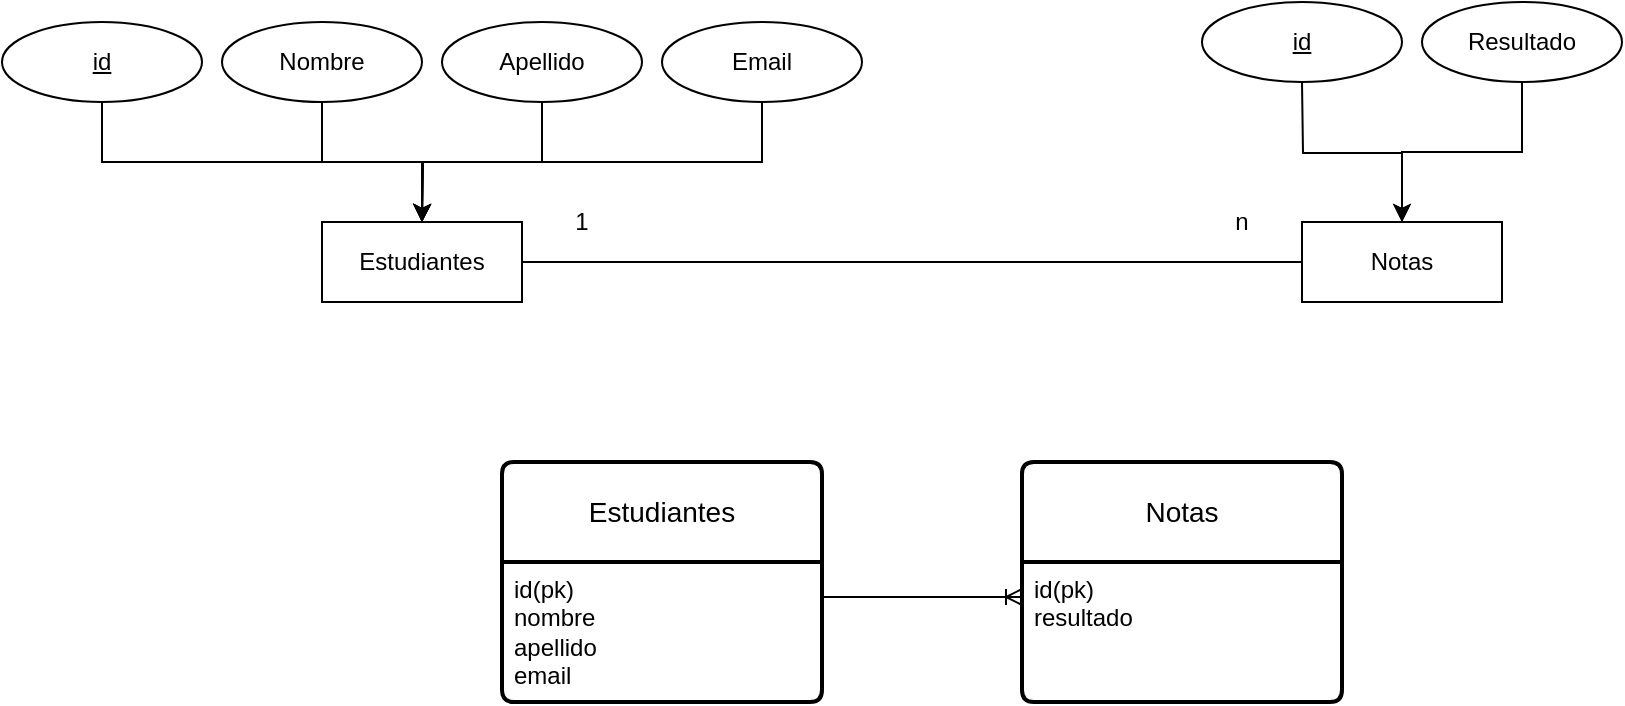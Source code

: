 <mxfile version="24.4.0" type="device">
  <diagram name="Página-1" id="A0cofdBtf97Znwi_uLI7">
    <mxGraphModel dx="1773" dy="434" grid="1" gridSize="10" guides="1" tooltips="1" connect="1" arrows="1" fold="1" page="1" pageScale="1" pageWidth="827" pageHeight="1169" math="0" shadow="0">
      <root>
        <mxCell id="0" />
        <mxCell id="1" parent="0" />
        <mxCell id="8uUuLdmeqzV3J3hKmfhI-1" value="Estudiantes" style="whiteSpace=wrap;html=1;align=center;" vertex="1" parent="1">
          <mxGeometry x="130" y="230" width="100" height="40" as="geometry" />
        </mxCell>
        <mxCell id="8uUuLdmeqzV3J3hKmfhI-2" value="Notas" style="whiteSpace=wrap;html=1;align=center;" vertex="1" parent="1">
          <mxGeometry x="620" y="230" width="100" height="40" as="geometry" />
        </mxCell>
        <mxCell id="8uUuLdmeqzV3J3hKmfhI-10" style="edgeStyle=orthogonalEdgeStyle;rounded=0;orthogonalLoop=1;jettySize=auto;html=1;exitX=0.5;exitY=1;exitDx=0;exitDy=0;" edge="1" parent="1" source="8uUuLdmeqzV3J3hKmfhI-3" target="8uUuLdmeqzV3J3hKmfhI-1">
          <mxGeometry relative="1" as="geometry" />
        </mxCell>
        <mxCell id="8uUuLdmeqzV3J3hKmfhI-3" value="Nombre" style="ellipse;whiteSpace=wrap;html=1;align=center;" vertex="1" parent="1">
          <mxGeometry x="80" y="130" width="100" height="40" as="geometry" />
        </mxCell>
        <mxCell id="8uUuLdmeqzV3J3hKmfhI-14" style="edgeStyle=orthogonalEdgeStyle;rounded=0;orthogonalLoop=1;jettySize=auto;html=1;exitX=0.5;exitY=1;exitDx=0;exitDy=0;entryX=0.5;entryY=0;entryDx=0;entryDy=0;" edge="1" parent="1" target="8uUuLdmeqzV3J3hKmfhI-2">
          <mxGeometry relative="1" as="geometry">
            <mxPoint x="620" y="160" as="sourcePoint" />
          </mxGeometry>
        </mxCell>
        <mxCell id="8uUuLdmeqzV3J3hKmfhI-15" style="edgeStyle=orthogonalEdgeStyle;rounded=0;orthogonalLoop=1;jettySize=auto;html=1;exitX=0.5;exitY=1;exitDx=0;exitDy=0;entryX=0.5;entryY=0;entryDx=0;entryDy=0;" edge="1" parent="1" source="8uUuLdmeqzV3J3hKmfhI-5" target="8uUuLdmeqzV3J3hKmfhI-2">
          <mxGeometry relative="1" as="geometry">
            <mxPoint x="670" y="220" as="targetPoint" />
          </mxGeometry>
        </mxCell>
        <mxCell id="8uUuLdmeqzV3J3hKmfhI-5" value="Resultado" style="ellipse;whiteSpace=wrap;html=1;align=center;" vertex="1" parent="1">
          <mxGeometry x="680" y="120" width="100" height="40" as="geometry" />
        </mxCell>
        <mxCell id="8uUuLdmeqzV3J3hKmfhI-11" style="edgeStyle=orthogonalEdgeStyle;rounded=0;orthogonalLoop=1;jettySize=auto;html=1;exitX=0.5;exitY=1;exitDx=0;exitDy=0;" edge="1" parent="1" source="8uUuLdmeqzV3J3hKmfhI-6">
          <mxGeometry relative="1" as="geometry">
            <mxPoint x="180" y="230" as="targetPoint" />
          </mxGeometry>
        </mxCell>
        <mxCell id="8uUuLdmeqzV3J3hKmfhI-6" value="Apellido" style="ellipse;whiteSpace=wrap;html=1;align=center;" vertex="1" parent="1">
          <mxGeometry x="190" y="130" width="100" height="40" as="geometry" />
        </mxCell>
        <mxCell id="8uUuLdmeqzV3J3hKmfhI-12" style="edgeStyle=orthogonalEdgeStyle;rounded=0;orthogonalLoop=1;jettySize=auto;html=1;exitX=0.5;exitY=1;exitDx=0;exitDy=0;" edge="1" parent="1" source="8uUuLdmeqzV3J3hKmfhI-8">
          <mxGeometry relative="1" as="geometry">
            <mxPoint x="180" y="230" as="targetPoint" />
          </mxGeometry>
        </mxCell>
        <mxCell id="8uUuLdmeqzV3J3hKmfhI-8" value="Email" style="ellipse;whiteSpace=wrap;html=1;align=center;" vertex="1" parent="1">
          <mxGeometry x="300" y="130" width="100" height="40" as="geometry" />
        </mxCell>
        <mxCell id="8uUuLdmeqzV3J3hKmfhI-16" value="" style="line;strokeWidth=1;rotatable=0;dashed=0;labelPosition=right;align=left;verticalAlign=middle;spacingTop=0;spacingLeft=6;points=[];portConstraint=eastwest;" vertex="1" parent="1">
          <mxGeometry x="230" y="245" width="390" height="10" as="geometry" />
        </mxCell>
        <mxCell id="8uUuLdmeqzV3J3hKmfhI-21" value="1" style="text;html=1;align=center;verticalAlign=middle;whiteSpace=wrap;rounded=0;" vertex="1" parent="1">
          <mxGeometry x="230" y="215" width="60" height="30" as="geometry" />
        </mxCell>
        <mxCell id="8uUuLdmeqzV3J3hKmfhI-22" value="n" style="text;html=1;align=center;verticalAlign=middle;whiteSpace=wrap;rounded=0;" vertex="1" parent="1">
          <mxGeometry x="560" y="215" width="60" height="30" as="geometry" />
        </mxCell>
        <mxCell id="8uUuLdmeqzV3J3hKmfhI-23" value="Notas" style="swimlane;childLayout=stackLayout;horizontal=1;startSize=50;horizontalStack=0;rounded=1;fontSize=14;fontStyle=0;strokeWidth=2;resizeParent=0;resizeLast=1;shadow=0;dashed=0;align=center;arcSize=4;whiteSpace=wrap;html=1;" vertex="1" parent="1">
          <mxGeometry x="480" y="350" width="160" height="120" as="geometry" />
        </mxCell>
        <mxCell id="8uUuLdmeqzV3J3hKmfhI-24" value="id(pk)&lt;div&gt;resultado&lt;/div&gt;&lt;div&gt;&lt;br&gt;&lt;/div&gt;" style="align=left;strokeColor=none;fillColor=none;spacingLeft=4;fontSize=12;verticalAlign=top;resizable=0;rotatable=0;part=1;html=1;" vertex="1" parent="8uUuLdmeqzV3J3hKmfhI-23">
          <mxGeometry y="50" width="160" height="70" as="geometry" />
        </mxCell>
        <mxCell id="8uUuLdmeqzV3J3hKmfhI-25" value="Estudiantes" style="swimlane;childLayout=stackLayout;horizontal=1;startSize=50;horizontalStack=0;rounded=1;fontSize=14;fontStyle=0;strokeWidth=2;resizeParent=0;resizeLast=1;shadow=0;dashed=0;align=center;arcSize=4;whiteSpace=wrap;html=1;" vertex="1" parent="1">
          <mxGeometry x="220" y="350" width="160" height="120" as="geometry" />
        </mxCell>
        <mxCell id="8uUuLdmeqzV3J3hKmfhI-26" value="id(pk)&lt;div&gt;nombre&lt;/div&gt;&lt;div&gt;apellido&lt;/div&gt;&lt;div&gt;email&lt;/div&gt;" style="align=left;strokeColor=none;fillColor=none;spacingLeft=4;fontSize=12;verticalAlign=top;resizable=0;rotatable=0;part=1;html=1;" vertex="1" parent="8uUuLdmeqzV3J3hKmfhI-25">
          <mxGeometry y="50" width="160" height="70" as="geometry" />
        </mxCell>
        <mxCell id="8uUuLdmeqzV3J3hKmfhI-27" value="" style="fontSize=12;html=1;endArrow=ERoneToMany;rounded=0;exitX=1;exitY=0.25;exitDx=0;exitDy=0;entryX=0;entryY=0.25;entryDx=0;entryDy=0;" edge="1" parent="1" source="8uUuLdmeqzV3J3hKmfhI-26" target="8uUuLdmeqzV3J3hKmfhI-24">
          <mxGeometry width="100" height="100" relative="1" as="geometry">
            <mxPoint x="300" y="420" as="sourcePoint" />
            <mxPoint x="400" y="320" as="targetPoint" />
          </mxGeometry>
        </mxCell>
        <mxCell id="8uUuLdmeqzV3J3hKmfhI-29" style="edgeStyle=orthogonalEdgeStyle;rounded=0;orthogonalLoop=1;jettySize=auto;html=1;exitX=0.5;exitY=1;exitDx=0;exitDy=0;entryX=0.5;entryY=0;entryDx=0;entryDy=0;" edge="1" parent="1" source="8uUuLdmeqzV3J3hKmfhI-28" target="8uUuLdmeqzV3J3hKmfhI-1">
          <mxGeometry relative="1" as="geometry" />
        </mxCell>
        <mxCell id="8uUuLdmeqzV3J3hKmfhI-28" value="id" style="ellipse;whiteSpace=wrap;html=1;align=center;fontStyle=4;" vertex="1" parent="1">
          <mxGeometry x="-30" y="130" width="100" height="40" as="geometry" />
        </mxCell>
        <mxCell id="8uUuLdmeqzV3J3hKmfhI-30" value="id" style="ellipse;whiteSpace=wrap;html=1;align=center;fontStyle=4;" vertex="1" parent="1">
          <mxGeometry x="570" y="120" width="100" height="40" as="geometry" />
        </mxCell>
      </root>
    </mxGraphModel>
  </diagram>
</mxfile>

